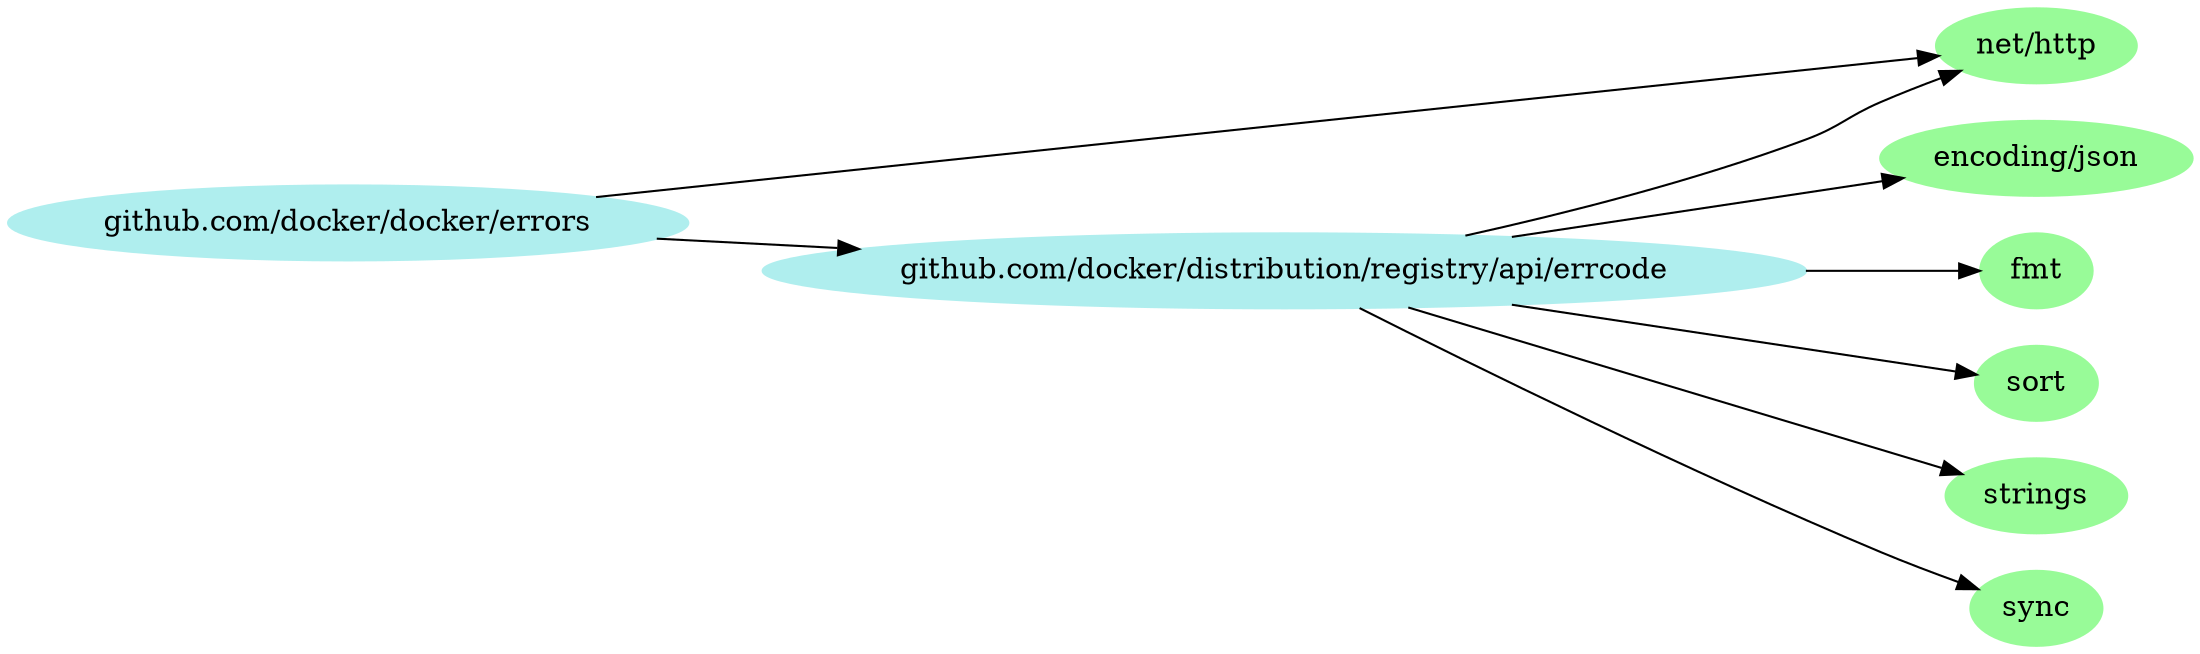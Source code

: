 digraph godep {
rankdir="LR"
0 [label="encoding/json" style="filled" color="palegreen"];
1 [label="fmt" style="filled" color="palegreen"];
2 [label="net/http" style="filled" color="palegreen"];
3 [label="sort" style="filled" color="palegreen"];
4 [label="strings" style="filled" color="palegreen"];
5 [label="sync" style="filled" color="palegreen"];
6 [label="github.com/docker/docker/errors" style="filled" color="paleturquoise"];
6 -> 7;
6 -> 2;
7 [label="github.com/docker/distribution/registry/api/errcode" style="filled" color="paleturquoise"];
7 -> 0;
7 -> 1;
7 -> 2;
7 -> 3;
7 -> 4;
7 -> 5;
}
